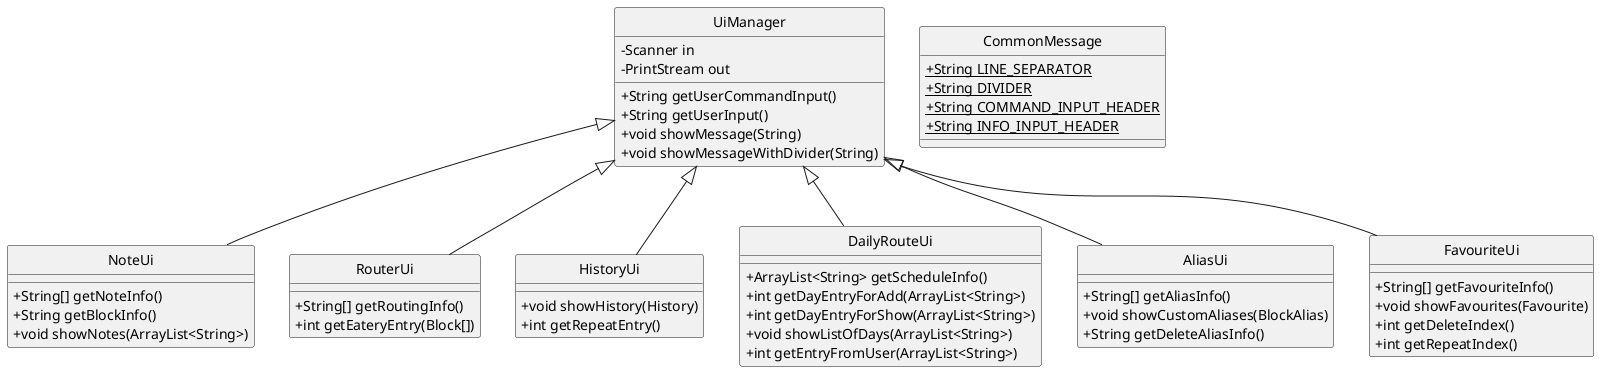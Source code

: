 @startuml
hide circle
skinparam classAttributeIconSize 0

class NoteUi {
+ String[] getNoteInfo()
+ String getBlockInfo()
+ void showNotes(ArrayList<String>)
}
class RouterUi {
+ String[] getRoutingInfo()
+ int getEateryEntry(Block[])
}
class UiManager {
- Scanner in
- PrintStream out
+ String getUserCommandInput()
+ String getUserInput()
+ void showMessage(String)
+ void showMessageWithDivider(String)
}
class HistoryUi {
+ void showHistory(History)
+ int getRepeatEntry()
}
class CommonMessage {
+ {static} String LINE_SEPARATOR
+ {static} String DIVIDER
+ {static} String COMMAND_INPUT_HEADER
+ {static} String INFO_INPUT_HEADER
}
class DailyRouteUi {
+ ArrayList<String> getScheduleInfo()
+ int getDayEntryForAdd(ArrayList<String>)
+ int getDayEntryForShow(ArrayList<String>)
+ void showListOfDays(ArrayList<String>)
+ int getEntryFromUser(ArrayList<String>)
}
class AliasUi {
+ String[] getAliasInfo()
+ void showCustomAliases(BlockAlias)
+ String getDeleteAliasInfo()
}
class FavouriteUi {
+ String[] getFavouriteInfo()
+ void showFavourites(Favourite)
+ int getDeleteIndex()
+ int getRepeatIndex()
}


UiManager <|-- NoteUi
UiManager <|-- RouterUi
UiManager <|-- HistoryUi
UiManager <|-- DailyRouteUi
UiManager <|-- AliasUi
UiManager <|-- FavouriteUi
@enduml